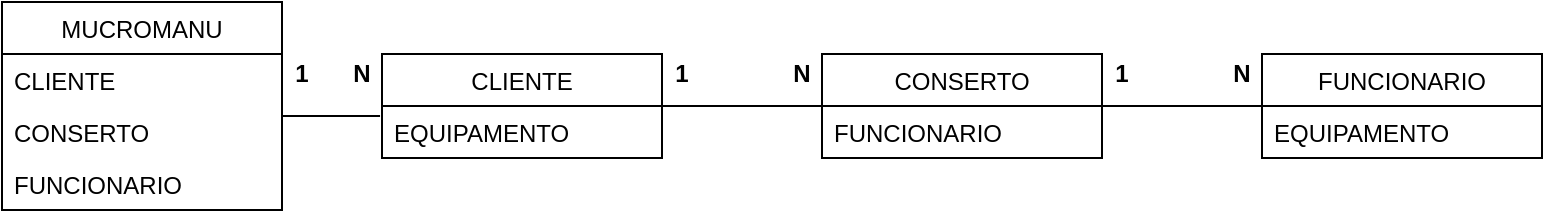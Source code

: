 <mxfile version="14.1.8" type="device"><diagram id="eHB831rR2nPQnfZFMBCT" name="Página-1"><mxGraphModel dx="852" dy="504" grid="1" gridSize="10" guides="1" tooltips="1" connect="1" arrows="1" fold="1" page="1" pageScale="1" pageWidth="827" pageHeight="1169" math="0" shadow="0"><root><mxCell id="0"/><mxCell id="1" parent="0"/><mxCell id="pp4za5axcWr5eHRUl38I-11" value="" style="edgeStyle=orthogonalEdgeStyle;rounded=0;orthogonalLoop=1;jettySize=auto;html=1;endArrow=none;endFill=0;" edge="1" parent="1" source="pp4za5axcWr5eHRUl38I-1" target="pp4za5axcWr5eHRUl38I-9"><mxGeometry relative="1" as="geometry"/></mxCell><mxCell id="pp4za5axcWr5eHRUl38I-1" value="CLIENTE" style="swimlane;fontStyle=0;childLayout=stackLayout;horizontal=1;startSize=26;fillColor=none;horizontalStack=0;resizeParent=1;resizeParentMax=0;resizeLast=0;collapsible=1;marginBottom=0;" vertex="1" parent="1"><mxGeometry x="320" y="170" width="140" height="52" as="geometry"/></mxCell><mxCell id="pp4za5axcWr5eHRUl38I-2" value="EQUIPAMENTO" style="text;strokeColor=none;fillColor=none;align=left;verticalAlign=top;spacingLeft=4;spacingRight=4;overflow=hidden;rotatable=0;points=[[0,0.5],[1,0.5]];portConstraint=eastwest;" vertex="1" parent="pp4za5axcWr5eHRUl38I-1"><mxGeometry y="26" width="140" height="26" as="geometry"/></mxCell><mxCell id="pp4za5axcWr5eHRUl38I-5" value="MUCROMANU" style="swimlane;fontStyle=0;childLayout=stackLayout;horizontal=1;startSize=26;fillColor=none;horizontalStack=0;resizeParent=1;resizeParentMax=0;resizeLast=0;collapsible=1;marginBottom=0;" vertex="1" parent="1"><mxGeometry x="130" y="144" width="140" height="104" as="geometry"/></mxCell><mxCell id="pp4za5axcWr5eHRUl38I-6" value="CLIENTE" style="text;strokeColor=none;fillColor=none;align=left;verticalAlign=top;spacingLeft=4;spacingRight=4;overflow=hidden;rotatable=0;points=[[0,0.5],[1,0.5]];portConstraint=eastwest;" vertex="1" parent="pp4za5axcWr5eHRUl38I-5"><mxGeometry y="26" width="140" height="26" as="geometry"/></mxCell><mxCell id="pp4za5axcWr5eHRUl38I-7" value="CONSERTO" style="text;strokeColor=none;fillColor=none;align=left;verticalAlign=top;spacingLeft=4;spacingRight=4;overflow=hidden;rotatable=0;points=[[0,0.5],[1,0.5]];portConstraint=eastwest;" vertex="1" parent="pp4za5axcWr5eHRUl38I-5"><mxGeometry y="52" width="140" height="26" as="geometry"/></mxCell><mxCell id="pp4za5axcWr5eHRUl38I-8" value="FUNCIONARIO" style="text;strokeColor=none;fillColor=none;align=left;verticalAlign=top;spacingLeft=4;spacingRight=4;overflow=hidden;rotatable=0;points=[[0,0.5],[1,0.5]];portConstraint=eastwest;" vertex="1" parent="pp4za5axcWr5eHRUl38I-5"><mxGeometry y="78" width="140" height="26" as="geometry"/></mxCell><mxCell id="pp4za5axcWr5eHRUl38I-14" value="" style="edgeStyle=orthogonalEdgeStyle;rounded=0;orthogonalLoop=1;jettySize=auto;html=1;endArrow=none;endFill=0;" edge="1" parent="1" source="pp4za5axcWr5eHRUl38I-9" target="pp4za5axcWr5eHRUl38I-12"><mxGeometry relative="1" as="geometry"/></mxCell><mxCell id="pp4za5axcWr5eHRUl38I-9" value="CONSERTO" style="swimlane;fontStyle=0;childLayout=stackLayout;horizontal=1;startSize=26;fillColor=none;horizontalStack=0;resizeParent=1;resizeParentMax=0;resizeLast=0;collapsible=1;marginBottom=0;" vertex="1" parent="1"><mxGeometry x="540" y="170" width="140" height="52" as="geometry"/></mxCell><mxCell id="pp4za5axcWr5eHRUl38I-10" value="FUNCIONARIO" style="text;strokeColor=none;fillColor=none;align=left;verticalAlign=top;spacingLeft=4;spacingRight=4;overflow=hidden;rotatable=0;points=[[0,0.5],[1,0.5]];portConstraint=eastwest;" vertex="1" parent="pp4za5axcWr5eHRUl38I-9"><mxGeometry y="26" width="140" height="26" as="geometry"/></mxCell><mxCell id="pp4za5axcWr5eHRUl38I-12" value="FUNCIONARIO" style="swimlane;fontStyle=0;childLayout=stackLayout;horizontal=1;startSize=26;fillColor=none;horizontalStack=0;resizeParent=1;resizeParentMax=0;resizeLast=0;collapsible=1;marginBottom=0;" vertex="1" parent="1"><mxGeometry x="760" y="170" width="140" height="52" as="geometry"/></mxCell><mxCell id="pp4za5axcWr5eHRUl38I-13" value="EQUIPAMENTO" style="text;strokeColor=none;fillColor=none;align=left;verticalAlign=top;spacingLeft=4;spacingRight=4;overflow=hidden;rotatable=0;points=[[0,0.5],[1,0.5]];portConstraint=eastwest;" vertex="1" parent="pp4za5axcWr5eHRUl38I-12"><mxGeometry y="26" width="140" height="26" as="geometry"/></mxCell><mxCell id="pp4za5axcWr5eHRUl38I-15" style="edgeStyle=orthogonalEdgeStyle;rounded=0;orthogonalLoop=1;jettySize=auto;html=1;exitX=1;exitY=0.5;exitDx=0;exitDy=0;entryX=-0.007;entryY=0.192;entryDx=0;entryDy=0;entryPerimeter=0;endArrow=none;endFill=0;" edge="1" parent="1" source="pp4za5axcWr5eHRUl38I-7" target="pp4za5axcWr5eHRUl38I-2"><mxGeometry relative="1" as="geometry"><Array as="points"><mxPoint x="270" y="201"/></Array></mxGeometry></mxCell><mxCell id="pp4za5axcWr5eHRUl38I-17" value="&lt;b&gt;N&lt;/b&gt;" style="text;html=1;strokeColor=none;fillColor=none;align=center;verticalAlign=middle;whiteSpace=wrap;rounded=0;" vertex="1" parent="1"><mxGeometry x="300" y="170" width="20" height="20" as="geometry"/></mxCell><mxCell id="pp4za5axcWr5eHRUl38I-18" value="&lt;b&gt;N&lt;/b&gt;" style="text;html=1;strokeColor=none;fillColor=none;align=center;verticalAlign=middle;whiteSpace=wrap;rounded=0;" vertex="1" parent="1"><mxGeometry x="520" y="170" width="20" height="20" as="geometry"/></mxCell><mxCell id="pp4za5axcWr5eHRUl38I-19" value="&lt;b&gt;N&lt;/b&gt;" style="text;html=1;strokeColor=none;fillColor=none;align=center;verticalAlign=middle;whiteSpace=wrap;rounded=0;" vertex="1" parent="1"><mxGeometry x="740" y="170" width="20" height="20" as="geometry"/></mxCell><mxCell id="pp4za5axcWr5eHRUl38I-20" value="&lt;b&gt;1&lt;/b&gt;" style="text;html=1;strokeColor=none;fillColor=none;align=center;verticalAlign=middle;whiteSpace=wrap;rounded=0;" vertex="1" parent="1"><mxGeometry x="270" y="170" width="20" height="20" as="geometry"/></mxCell><mxCell id="pp4za5axcWr5eHRUl38I-21" value="&lt;b&gt;1&lt;/b&gt;" style="text;html=1;strokeColor=none;fillColor=none;align=center;verticalAlign=middle;whiteSpace=wrap;rounded=0;" vertex="1" parent="1"><mxGeometry x="460" y="170" width="20" height="20" as="geometry"/></mxCell><mxCell id="pp4za5axcWr5eHRUl38I-22" value="&lt;b&gt;1&lt;/b&gt;" style="text;html=1;strokeColor=none;fillColor=none;align=center;verticalAlign=middle;whiteSpace=wrap;rounded=0;" vertex="1" parent="1"><mxGeometry x="680" y="170" width="20" height="20" as="geometry"/></mxCell></root></mxGraphModel></diagram></mxfile>